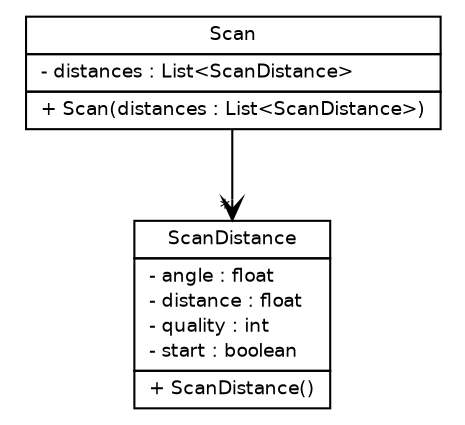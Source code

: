 #!/usr/local/bin/dot
#
# Class diagram 
# Generated by UMLGraph version R5_6-24-gf6e263 (http://www.umlgraph.org/)
#

digraph G {
	edge [fontname="Helvetica",fontsize=10,labelfontname="Helvetica",labelfontsize=10];
	node [fontname="Helvetica",fontsize=10,shape=plaintext];
	nodesep=0.25;
	ranksep=0.5;
	// ev3dev.sensors.slamtec.model.Scan
	c234 [label=<<table title="ev3dev.sensors.slamtec.model.Scan" border="0" cellborder="1" cellspacing="0" cellpadding="2" port="p" href="./Scan.html">
		<tr><td><table border="0" cellspacing="0" cellpadding="1">
<tr><td align="center" balign="center"> Scan </td></tr>
		</table></td></tr>
		<tr><td><table border="0" cellspacing="0" cellpadding="1">
<tr><td align="left" balign="left"> - distances : List&lt;ScanDistance&gt; </td></tr>
		</table></td></tr>
		<tr><td><table border="0" cellspacing="0" cellpadding="1">
<tr><td align="left" balign="left"> + Scan(distances : List&lt;ScanDistance&gt;) </td></tr>
		</table></td></tr>
		</table>>, URL="./Scan.html", fontname="Helvetica", fontcolor="black", fontsize=9.0];
	// ev3dev.sensors.slamtec.model.ScanDistance
	c235 [label=<<table title="ev3dev.sensors.slamtec.model.ScanDistance" border="0" cellborder="1" cellspacing="0" cellpadding="2" port="p" href="./ScanDistance.html">
		<tr><td><table border="0" cellspacing="0" cellpadding="1">
<tr><td align="center" balign="center"> ScanDistance </td></tr>
		</table></td></tr>
		<tr><td><table border="0" cellspacing="0" cellpadding="1">
<tr><td align="left" balign="left"> - angle : float </td></tr>
<tr><td align="left" balign="left"> - distance : float </td></tr>
<tr><td align="left" balign="left"> - quality : int </td></tr>
<tr><td align="left" balign="left"> - start : boolean </td></tr>
		</table></td></tr>
		<tr><td><table border="0" cellspacing="0" cellpadding="1">
<tr><td align="left" balign="left"> + ScanDistance() </td></tr>
		</table></td></tr>
		</table>>, URL="./ScanDistance.html", fontname="Helvetica", fontcolor="black", fontsize=9.0];
	// ev3dev.sensors.slamtec.model.Scan NAVASSOC ev3dev.sensors.slamtec.model.ScanDistance
	c234:p -> c235:p [taillabel="", label="", headlabel="*", fontname="Helvetica", fontcolor="black", fontsize=10.0, color="black", arrowhead=open];
}

